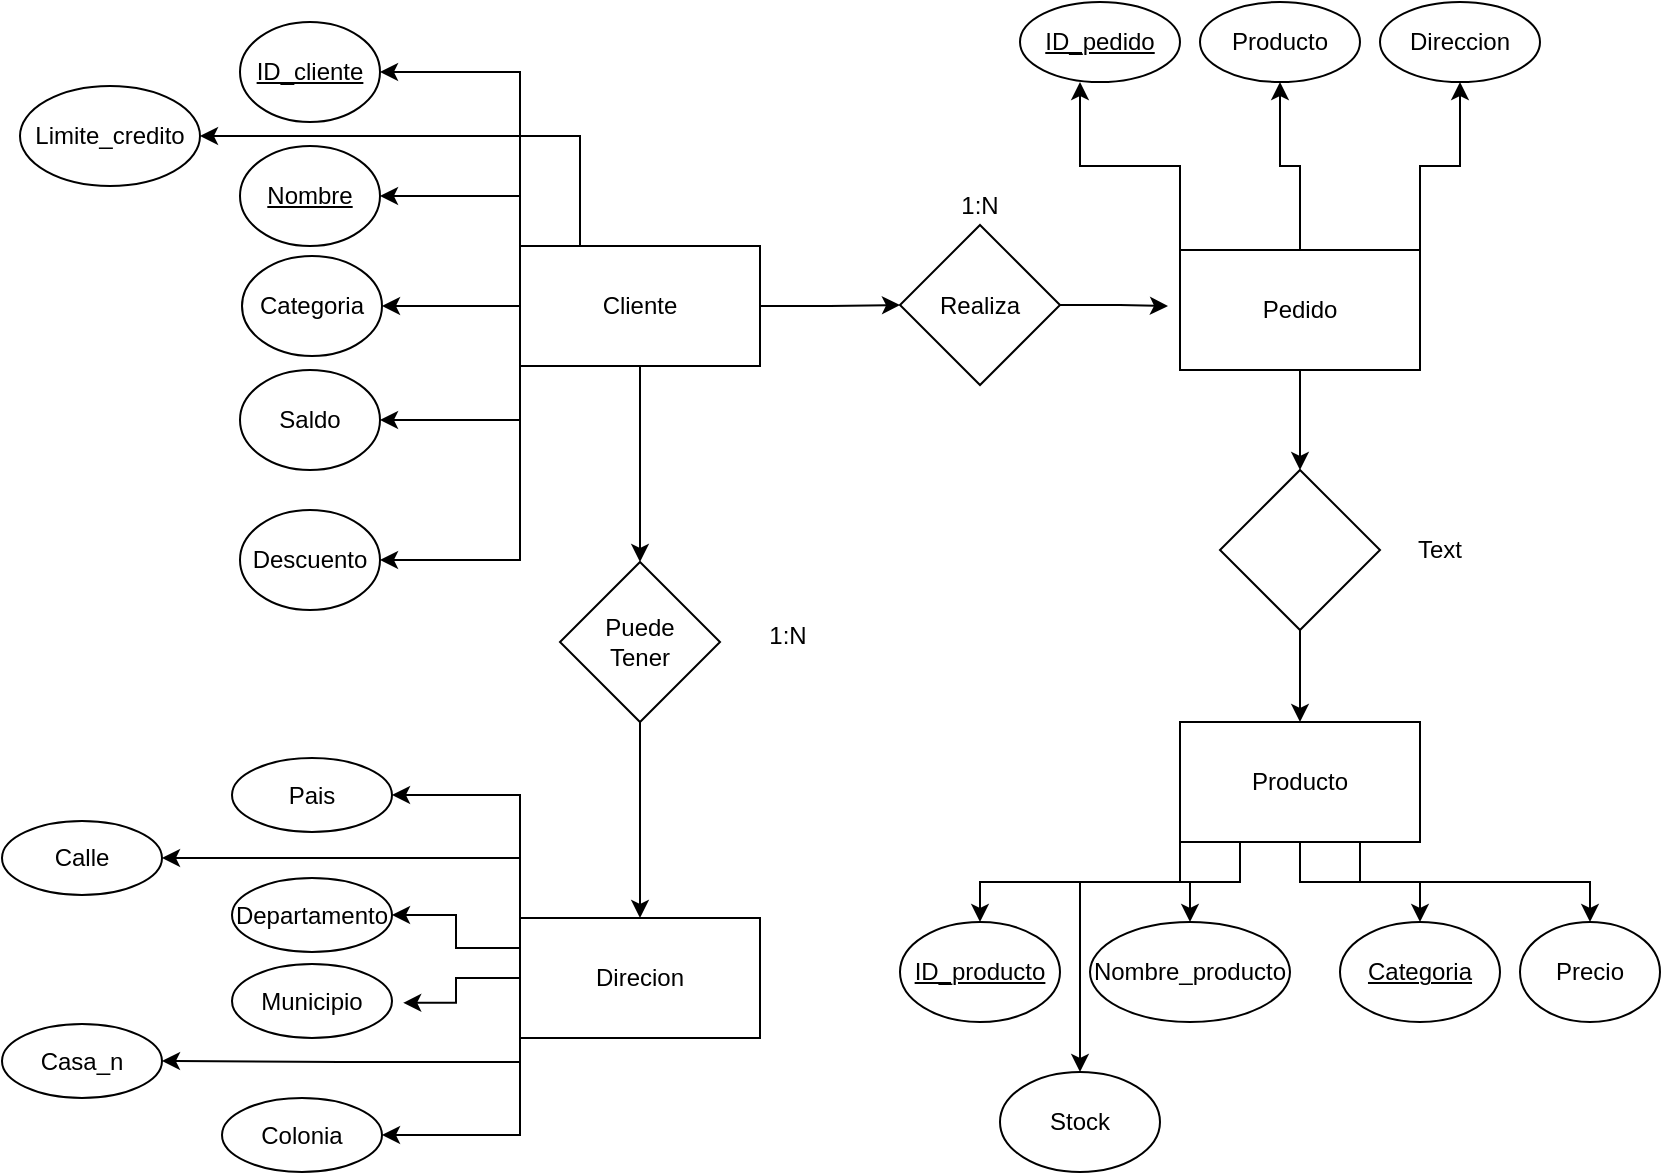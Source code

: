 <mxfile version="21.7.4" type="github">
  <diagram id="wFE0QG_FPsp0jaGvCLVb" name="Page-1">
    <mxGraphModel dx="2000" dy="1730" grid="1" gridSize="10" guides="1" tooltips="1" connect="1" arrows="1" fold="1" page="1" pageScale="1" pageWidth="850" pageHeight="1100" math="0" shadow="0">
      <root>
        <mxCell id="0" />
        <mxCell id="1" parent="0" />
        <mxCell id="lejS7yeIb2naiEsfOlTd-10" style="edgeStyle=orthogonalEdgeStyle;rounded=0;orthogonalLoop=1;jettySize=auto;html=1;exitX=0;exitY=0;exitDx=0;exitDy=0;entryX=1;entryY=0.5;entryDx=0;entryDy=0;" parent="1" source="lejS7yeIb2naiEsfOlTd-1" target="lejS7yeIb2naiEsfOlTd-6" edge="1">
          <mxGeometry relative="1" as="geometry" />
        </mxCell>
        <mxCell id="lejS7yeIb2naiEsfOlTd-13" style="edgeStyle=orthogonalEdgeStyle;rounded=0;orthogonalLoop=1;jettySize=auto;html=1;exitX=0;exitY=1;exitDx=0;exitDy=0;entryX=1;entryY=0.5;entryDx=0;entryDy=0;" parent="1" source="lejS7yeIb2naiEsfOlTd-1" target="lejS7yeIb2naiEsfOlTd-7" edge="1">
          <mxGeometry relative="1" as="geometry" />
        </mxCell>
        <mxCell id="287BC_ftAbTxkfaXdVhL-10" style="edgeStyle=orthogonalEdgeStyle;rounded=0;orthogonalLoop=1;jettySize=auto;html=1;exitX=1;exitY=0.5;exitDx=0;exitDy=0;entryX=0;entryY=0.5;entryDx=0;entryDy=0;" parent="1" source="lejS7yeIb2naiEsfOlTd-1" target="287BC_ftAbTxkfaXdVhL-9" edge="1">
          <mxGeometry relative="1" as="geometry" />
        </mxCell>
        <mxCell id="zb-PhCHVqWUKok6j20Jz-3" style="edgeStyle=orthogonalEdgeStyle;rounded=0;orthogonalLoop=1;jettySize=auto;html=1;exitX=0;exitY=1;exitDx=0;exitDy=0;entryX=1;entryY=0.5;entryDx=0;entryDy=0;" edge="1" parent="1" source="lejS7yeIb2naiEsfOlTd-1" target="zb-PhCHVqWUKok6j20Jz-1">
          <mxGeometry relative="1" as="geometry" />
        </mxCell>
        <mxCell id="zb-PhCHVqWUKok6j20Jz-5" style="edgeStyle=orthogonalEdgeStyle;rounded=0;orthogonalLoop=1;jettySize=auto;html=1;exitX=0;exitY=0;exitDx=0;exitDy=0;entryX=1;entryY=0.5;entryDx=0;entryDy=0;" edge="1" parent="1" source="lejS7yeIb2naiEsfOlTd-1" target="zb-PhCHVqWUKok6j20Jz-4">
          <mxGeometry relative="1" as="geometry" />
        </mxCell>
        <mxCell id="zb-PhCHVqWUKok6j20Jz-10" style="edgeStyle=orthogonalEdgeStyle;rounded=0;orthogonalLoop=1;jettySize=auto;html=1;exitX=0.25;exitY=0;exitDx=0;exitDy=0;entryX=1;entryY=0.5;entryDx=0;entryDy=0;" edge="1" parent="1" source="lejS7yeIb2naiEsfOlTd-1" target="zb-PhCHVqWUKok6j20Jz-8">
          <mxGeometry relative="1" as="geometry" />
        </mxCell>
        <mxCell id="zb-PhCHVqWUKok6j20Jz-18" style="edgeStyle=orthogonalEdgeStyle;rounded=0;orthogonalLoop=1;jettySize=auto;html=1;exitX=0;exitY=0.5;exitDx=0;exitDy=0;entryX=1;entryY=0.5;entryDx=0;entryDy=0;" edge="1" parent="1" source="lejS7yeIb2naiEsfOlTd-1" target="lejS7yeIb2naiEsfOlTd-4">
          <mxGeometry relative="1" as="geometry" />
        </mxCell>
        <mxCell id="zb-PhCHVqWUKok6j20Jz-62" value="" style="edgeStyle=orthogonalEdgeStyle;rounded=0;orthogonalLoop=1;jettySize=auto;html=1;" edge="1" parent="1" source="lejS7yeIb2naiEsfOlTd-1" target="zb-PhCHVqWUKok6j20Jz-61">
          <mxGeometry relative="1" as="geometry" />
        </mxCell>
        <mxCell id="lejS7yeIb2naiEsfOlTd-1" value="Cliente" style="rounded=0;whiteSpace=wrap;html=1;" parent="1" vertex="1">
          <mxGeometry x="140" y="112" width="120" height="60" as="geometry" />
        </mxCell>
        <mxCell id="zb-PhCHVqWUKok6j20Jz-41" style="edgeStyle=orthogonalEdgeStyle;rounded=0;orthogonalLoop=1;jettySize=auto;html=1;exitX=0;exitY=1;exitDx=0;exitDy=0;entryX=0.5;entryY=0;entryDx=0;entryDy=0;" edge="1" parent="1" source="lejS7yeIb2naiEsfOlTd-2" target="lejS7yeIb2naiEsfOlTd-17">
          <mxGeometry relative="1" as="geometry" />
        </mxCell>
        <mxCell id="zb-PhCHVqWUKok6j20Jz-42" style="edgeStyle=orthogonalEdgeStyle;rounded=0;orthogonalLoop=1;jettySize=auto;html=1;exitX=0.25;exitY=1;exitDx=0;exitDy=0;entryX=0.5;entryY=0;entryDx=0;entryDy=0;" edge="1" parent="1" source="lejS7yeIb2naiEsfOlTd-2" target="lejS7yeIb2naiEsfOlTd-18">
          <mxGeometry relative="1" as="geometry" />
        </mxCell>
        <mxCell id="zb-PhCHVqWUKok6j20Jz-49" style="edgeStyle=orthogonalEdgeStyle;rounded=0;orthogonalLoop=1;jettySize=auto;html=1;exitX=0.5;exitY=1;exitDx=0;exitDy=0;" edge="1" parent="1" source="lejS7yeIb2naiEsfOlTd-2" target="287BC_ftAbTxkfaXdVhL-1">
          <mxGeometry relative="1" as="geometry" />
        </mxCell>
        <mxCell id="zb-PhCHVqWUKok6j20Jz-50" style="edgeStyle=orthogonalEdgeStyle;rounded=0;orthogonalLoop=1;jettySize=auto;html=1;exitX=0.75;exitY=1;exitDx=0;exitDy=0;" edge="1" parent="1" source="lejS7yeIb2naiEsfOlTd-2" target="zb-PhCHVqWUKok6j20Jz-6">
          <mxGeometry relative="1" as="geometry" />
        </mxCell>
        <mxCell id="zb-PhCHVqWUKok6j20Jz-51" style="edgeStyle=orthogonalEdgeStyle;rounded=0;orthogonalLoop=1;jettySize=auto;html=1;exitX=0.25;exitY=1;exitDx=0;exitDy=0;" edge="1" parent="1" source="lejS7yeIb2naiEsfOlTd-2" target="zb-PhCHVqWUKok6j20Jz-7">
          <mxGeometry relative="1" as="geometry">
            <Array as="points">
              <mxPoint x="500" y="430" />
              <mxPoint x="420" y="430" />
            </Array>
          </mxGeometry>
        </mxCell>
        <mxCell id="lejS7yeIb2naiEsfOlTd-2" value="Producto" style="rounded=0;whiteSpace=wrap;html=1;" parent="1" vertex="1">
          <mxGeometry x="470" y="350" width="120" height="60" as="geometry" />
        </mxCell>
        <mxCell id="287BC_ftAbTxkfaXdVhL-3" style="edgeStyle=orthogonalEdgeStyle;rounded=0;orthogonalLoop=1;jettySize=auto;html=1;exitX=0;exitY=0;exitDx=0;exitDy=0;entryX=0.375;entryY=1;entryDx=0;entryDy=0;entryPerimeter=0;" parent="1" source="lejS7yeIb2naiEsfOlTd-3" target="lejS7yeIb2naiEsfOlTd-16" edge="1">
          <mxGeometry relative="1" as="geometry" />
        </mxCell>
        <mxCell id="287BC_ftAbTxkfaXdVhL-4" style="edgeStyle=orthogonalEdgeStyle;rounded=0;orthogonalLoop=1;jettySize=auto;html=1;exitX=0.5;exitY=0;exitDx=0;exitDy=0;entryX=0.5;entryY=1;entryDx=0;entryDy=0;" parent="1" source="lejS7yeIb2naiEsfOlTd-3" target="lejS7yeIb2naiEsfOlTd-15" edge="1">
          <mxGeometry relative="1" as="geometry" />
        </mxCell>
        <mxCell id="zb-PhCHVqWUKok6j20Jz-37" style="edgeStyle=orthogonalEdgeStyle;rounded=0;orthogonalLoop=1;jettySize=auto;html=1;exitX=1;exitY=0;exitDx=0;exitDy=0;entryX=0.5;entryY=1;entryDx=0;entryDy=0;" edge="1" parent="1" source="lejS7yeIb2naiEsfOlTd-3" target="lejS7yeIb2naiEsfOlTd-14">
          <mxGeometry relative="1" as="geometry" />
        </mxCell>
        <mxCell id="zb-PhCHVqWUKok6j20Jz-39" style="edgeStyle=orthogonalEdgeStyle;rounded=0;orthogonalLoop=1;jettySize=auto;html=1;exitX=0.5;exitY=1;exitDx=0;exitDy=0;entryX=0.5;entryY=0;entryDx=0;entryDy=0;" edge="1" parent="1" source="lejS7yeIb2naiEsfOlTd-3" target="zb-PhCHVqWUKok6j20Jz-38">
          <mxGeometry relative="1" as="geometry" />
        </mxCell>
        <mxCell id="lejS7yeIb2naiEsfOlTd-3" value="Pedido" style="rounded=0;whiteSpace=wrap;html=1;" parent="1" vertex="1">
          <mxGeometry x="470" y="114" width="120" height="60" as="geometry" />
        </mxCell>
        <mxCell id="lejS7yeIb2naiEsfOlTd-4" value="Categoria" style="ellipse;whiteSpace=wrap;html=1;" parent="1" vertex="1">
          <mxGeometry x="1" y="117" width="70" height="50" as="geometry" />
        </mxCell>
        <mxCell id="lejS7yeIb2naiEsfOlTd-6" value="&lt;u&gt;Nombre&lt;br&gt;&lt;/u&gt;" style="ellipse;whiteSpace=wrap;html=1;" parent="1" vertex="1">
          <mxGeometry y="62" width="70" height="50" as="geometry" />
        </mxCell>
        <mxCell id="lejS7yeIb2naiEsfOlTd-7" value="Saldo" style="ellipse;whiteSpace=wrap;html=1;" parent="1" vertex="1">
          <mxGeometry y="174" width="70" height="50" as="geometry" />
        </mxCell>
        <mxCell id="lejS7yeIb2naiEsfOlTd-14" value="Direccion" style="ellipse;whiteSpace=wrap;html=1;" parent="1" vertex="1">
          <mxGeometry x="570" y="-10" width="80" height="40" as="geometry" />
        </mxCell>
        <mxCell id="lejS7yeIb2naiEsfOlTd-15" value="Producto" style="ellipse;whiteSpace=wrap;html=1;" parent="1" vertex="1">
          <mxGeometry x="480" y="-10" width="80" height="40" as="geometry" />
        </mxCell>
        <mxCell id="lejS7yeIb2naiEsfOlTd-16" value="&lt;u&gt;ID_pedido&lt;/u&gt;" style="ellipse;whiteSpace=wrap;html=1;" parent="1" vertex="1">
          <mxGeometry x="390" y="-10" width="80" height="40" as="geometry" />
        </mxCell>
        <mxCell id="lejS7yeIb2naiEsfOlTd-17" value="&lt;u&gt;ID_producto&lt;/u&gt;" style="ellipse;whiteSpace=wrap;html=1;" parent="1" vertex="1">
          <mxGeometry x="330" y="450" width="80" height="50" as="geometry" />
        </mxCell>
        <mxCell id="lejS7yeIb2naiEsfOlTd-18" value="Nombre_producto" style="ellipse;whiteSpace=wrap;html=1;" parent="1" vertex="1">
          <mxGeometry x="425" y="450" width="100" height="50" as="geometry" />
        </mxCell>
        <mxCell id="287BC_ftAbTxkfaXdVhL-1" value="&lt;u&gt;Categoria&lt;br&gt;&lt;/u&gt;" style="ellipse;whiteSpace=wrap;html=1;" parent="1" vertex="1">
          <mxGeometry x="550" y="450" width="80" height="50" as="geometry" />
        </mxCell>
        <mxCell id="287BC_ftAbTxkfaXdVhL-11" style="edgeStyle=orthogonalEdgeStyle;rounded=0;orthogonalLoop=1;jettySize=auto;html=1;exitX=1;exitY=0.5;exitDx=0;exitDy=0;entryX=-0.05;entryY=0.467;entryDx=0;entryDy=0;entryPerimeter=0;" parent="1" source="287BC_ftAbTxkfaXdVhL-9" target="lejS7yeIb2naiEsfOlTd-3" edge="1">
          <mxGeometry relative="1" as="geometry">
            <mxPoint x="470" y="240" as="targetPoint" />
          </mxGeometry>
        </mxCell>
        <mxCell id="zb-PhCHVqWUKok6j20Jz-1" value="Descuento" style="ellipse;whiteSpace=wrap;html=1;" vertex="1" parent="1">
          <mxGeometry y="244" width="70" height="50" as="geometry" />
        </mxCell>
        <mxCell id="zb-PhCHVqWUKok6j20Jz-4" value="&lt;u style=&quot;border-color: var(--border-color);&quot;&gt;ID_cliente&lt;/u&gt;" style="ellipse;whiteSpace=wrap;html=1;" vertex="1" parent="1">
          <mxGeometry width="70" height="50" as="geometry" />
        </mxCell>
        <mxCell id="zb-PhCHVqWUKok6j20Jz-6" value="Precio" style="ellipse;whiteSpace=wrap;html=1;" vertex="1" parent="1">
          <mxGeometry x="640" y="450" width="70" height="50" as="geometry" />
        </mxCell>
        <mxCell id="zb-PhCHVqWUKok6j20Jz-7" value="Stock" style="ellipse;whiteSpace=wrap;html=1;" vertex="1" parent="1">
          <mxGeometry x="380" y="525" width="80" height="50" as="geometry" />
        </mxCell>
        <mxCell id="zb-PhCHVqWUKok6j20Jz-8" value="Limite_credito" style="ellipse;whiteSpace=wrap;html=1;" vertex="1" parent="1">
          <mxGeometry x="-110" y="32" width="90" height="50" as="geometry" />
        </mxCell>
        <mxCell id="zb-PhCHVqWUKok6j20Jz-19" value="Calle" style="ellipse;whiteSpace=wrap;html=1;" vertex="1" parent="1">
          <mxGeometry x="-119" y="399.5" width="80" height="37" as="geometry" />
        </mxCell>
        <mxCell id="zb-PhCHVqWUKok6j20Jz-21" value="Departamento" style="ellipse;whiteSpace=wrap;html=1;" vertex="1" parent="1">
          <mxGeometry x="-4" y="428" width="80" height="37" as="geometry" />
        </mxCell>
        <mxCell id="zb-PhCHVqWUKok6j20Jz-23" value="Municipio" style="ellipse;whiteSpace=wrap;html=1;" vertex="1" parent="1">
          <mxGeometry x="-4" y="471" width="80" height="37" as="geometry" />
        </mxCell>
        <mxCell id="zb-PhCHVqWUKok6j20Jz-24" value="Pais" style="ellipse;whiteSpace=wrap;html=1;" vertex="1" parent="1">
          <mxGeometry x="-4" y="368" width="80" height="37" as="geometry" />
        </mxCell>
        <mxCell id="zb-PhCHVqWUKok6j20Jz-25" value="Colonia" style="ellipse;whiteSpace=wrap;html=1;" vertex="1" parent="1">
          <mxGeometry x="-9" y="538" width="80" height="37" as="geometry" />
        </mxCell>
        <mxCell id="zb-PhCHVqWUKok6j20Jz-26" value="Casa_n" style="ellipse;whiteSpace=wrap;html=1;" vertex="1" parent="1">
          <mxGeometry x="-119" y="501" width="80" height="37" as="geometry" />
        </mxCell>
        <mxCell id="zb-PhCHVqWUKok6j20Jz-36" value="" style="group" vertex="1" connectable="0" parent="1">
          <mxGeometry x="330" y="76.5" width="80" height="105" as="geometry" />
        </mxCell>
        <mxCell id="287BC_ftAbTxkfaXdVhL-9" value="Realiza" style="rhombus;whiteSpace=wrap;html=1;" parent="zb-PhCHVqWUKok6j20Jz-36" vertex="1">
          <mxGeometry y="25" width="80" height="80" as="geometry" />
        </mxCell>
        <mxCell id="zb-PhCHVqWUKok6j20Jz-11" value="1:N" style="text;html=1;strokeColor=none;fillColor=none;align=center;verticalAlign=middle;whiteSpace=wrap;rounded=0;" vertex="1" parent="zb-PhCHVqWUKok6j20Jz-36">
          <mxGeometry x="10" width="60" height="30" as="geometry" />
        </mxCell>
        <mxCell id="zb-PhCHVqWUKok6j20Jz-40" style="edgeStyle=orthogonalEdgeStyle;rounded=0;orthogonalLoop=1;jettySize=auto;html=1;exitX=0.5;exitY=1;exitDx=0;exitDy=0;entryX=0.5;entryY=0;entryDx=0;entryDy=0;" edge="1" parent="1" source="zb-PhCHVqWUKok6j20Jz-38" target="lejS7yeIb2naiEsfOlTd-2">
          <mxGeometry relative="1" as="geometry" />
        </mxCell>
        <mxCell id="zb-PhCHVqWUKok6j20Jz-38" value="" style="rhombus;whiteSpace=wrap;html=1;" vertex="1" parent="1">
          <mxGeometry x="490" y="224" width="80" height="80" as="geometry" />
        </mxCell>
        <mxCell id="zb-PhCHVqWUKok6j20Jz-52" value="Text" style="text;html=1;strokeColor=none;fillColor=none;align=center;verticalAlign=middle;whiteSpace=wrap;rounded=0;" vertex="1" parent="1">
          <mxGeometry x="570" y="249" width="60" height="30" as="geometry" />
        </mxCell>
        <mxCell id="zb-PhCHVqWUKok6j20Jz-65" style="edgeStyle=orthogonalEdgeStyle;rounded=0;orthogonalLoop=1;jettySize=auto;html=1;exitX=0;exitY=0;exitDx=0;exitDy=0;entryX=1;entryY=0.5;entryDx=0;entryDy=0;" edge="1" parent="1" source="zb-PhCHVqWUKok6j20Jz-54" target="zb-PhCHVqWUKok6j20Jz-24">
          <mxGeometry relative="1" as="geometry" />
        </mxCell>
        <mxCell id="zb-PhCHVqWUKok6j20Jz-67" style="edgeStyle=orthogonalEdgeStyle;rounded=0;orthogonalLoop=1;jettySize=auto;html=1;exitX=0;exitY=0;exitDx=0;exitDy=0;entryX=1;entryY=0.5;entryDx=0;entryDy=0;" edge="1" parent="1" source="zb-PhCHVqWUKok6j20Jz-54" target="zb-PhCHVqWUKok6j20Jz-19">
          <mxGeometry relative="1" as="geometry" />
        </mxCell>
        <mxCell id="zb-PhCHVqWUKok6j20Jz-68" style="edgeStyle=orthogonalEdgeStyle;rounded=0;orthogonalLoop=1;jettySize=auto;html=1;exitX=0;exitY=0.25;exitDx=0;exitDy=0;entryX=1;entryY=0.5;entryDx=0;entryDy=0;" edge="1" parent="1" source="zb-PhCHVqWUKok6j20Jz-54" target="zb-PhCHVqWUKok6j20Jz-21">
          <mxGeometry relative="1" as="geometry" />
        </mxCell>
        <mxCell id="zb-PhCHVqWUKok6j20Jz-69" style="edgeStyle=orthogonalEdgeStyle;rounded=0;orthogonalLoop=1;jettySize=auto;html=1;exitX=0;exitY=0.5;exitDx=0;exitDy=0;entryX=1.07;entryY=0.524;entryDx=0;entryDy=0;entryPerimeter=0;" edge="1" parent="1" source="zb-PhCHVqWUKok6j20Jz-54" target="zb-PhCHVqWUKok6j20Jz-23">
          <mxGeometry relative="1" as="geometry" />
        </mxCell>
        <mxCell id="zb-PhCHVqWUKok6j20Jz-70" style="edgeStyle=orthogonalEdgeStyle;rounded=0;orthogonalLoop=1;jettySize=auto;html=1;exitX=0;exitY=1;exitDx=0;exitDy=0;entryX=1;entryY=0.5;entryDx=0;entryDy=0;" edge="1" parent="1" source="zb-PhCHVqWUKok6j20Jz-54" target="zb-PhCHVqWUKok6j20Jz-25">
          <mxGeometry relative="1" as="geometry" />
        </mxCell>
        <mxCell id="zb-PhCHVqWUKok6j20Jz-72" style="edgeStyle=orthogonalEdgeStyle;rounded=0;orthogonalLoop=1;jettySize=auto;html=1;exitX=0;exitY=1;exitDx=0;exitDy=0;entryX=1;entryY=0.5;entryDx=0;entryDy=0;" edge="1" parent="1" source="zb-PhCHVqWUKok6j20Jz-54" target="zb-PhCHVqWUKok6j20Jz-26">
          <mxGeometry relative="1" as="geometry">
            <Array as="points">
              <mxPoint x="140" y="520" />
              <mxPoint x="50" y="520" />
            </Array>
          </mxGeometry>
        </mxCell>
        <mxCell id="zb-PhCHVqWUKok6j20Jz-54" value="Direcion" style="rounded=0;whiteSpace=wrap;html=1;" vertex="1" parent="1">
          <mxGeometry x="140" y="448" width="120" height="60" as="geometry" />
        </mxCell>
        <mxCell id="zb-PhCHVqWUKok6j20Jz-63" value="" style="edgeStyle=orthogonalEdgeStyle;rounded=0;orthogonalLoop=1;jettySize=auto;html=1;" edge="1" parent="1" source="zb-PhCHVqWUKok6j20Jz-61" target="zb-PhCHVqWUKok6j20Jz-54">
          <mxGeometry relative="1" as="geometry" />
        </mxCell>
        <mxCell id="zb-PhCHVqWUKok6j20Jz-74" value="" style="group" vertex="1" connectable="0" parent="1">
          <mxGeometry x="160" y="270" width="144" height="80" as="geometry" />
        </mxCell>
        <mxCell id="zb-PhCHVqWUKok6j20Jz-61" value="Puede&lt;br&gt;Tener" style="rhombus;whiteSpace=wrap;html=1;" vertex="1" parent="zb-PhCHVqWUKok6j20Jz-74">
          <mxGeometry width="80" height="80" as="geometry" />
        </mxCell>
        <mxCell id="zb-PhCHVqWUKok6j20Jz-73" value="1:N" style="text;html=1;strokeColor=none;fillColor=none;align=center;verticalAlign=middle;whiteSpace=wrap;rounded=0;" vertex="1" parent="zb-PhCHVqWUKok6j20Jz-74">
          <mxGeometry x="84" y="24" width="60" height="26" as="geometry" />
        </mxCell>
      </root>
    </mxGraphModel>
  </diagram>
</mxfile>
